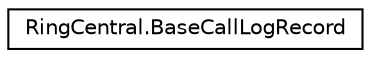 digraph "Graphical Class Hierarchy"
{
 // LATEX_PDF_SIZE
  edge [fontname="Helvetica",fontsize="10",labelfontname="Helvetica",labelfontsize="10"];
  node [fontname="Helvetica",fontsize="10",shape=record];
  rankdir="LR";
  Node0 [label="RingCentral.BaseCallLogRecord",height=0.2,width=0.4,color="black", fillcolor="white", style="filled",URL="$classRingCentral_1_1BaseCallLogRecord.html",tooltip="Base schema for CallLogRecord and CallLogRecordLegInfo"];
}

